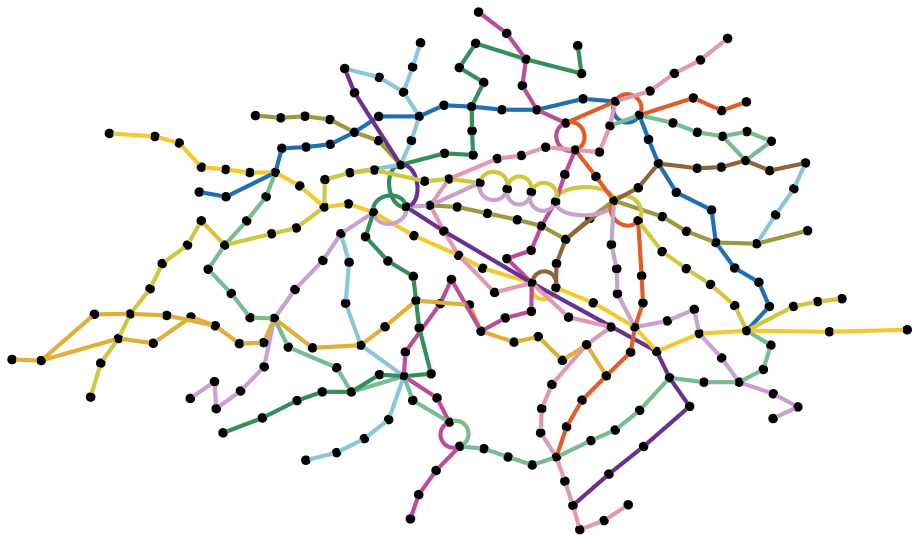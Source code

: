 graph G {
    layout=neato;
    overlap=false;
    graph [dpi=300];
    "(2, Esplanade de la Défense)" [pos="2.25,48.88833!",shape="point", fontsize=8];
    "(1, La Défense)" [pos="2.238539,48.891852!",shape="point", fontsize=8];
    "(3, Pont de Neuilly)" [pos="2.257692,48.885661!",shape="point", fontsize=8];
    "(4, Les Sablons)" [pos="2.27223,48.88094!",shape="point", fontsize=8];
    "(5, Porte Maillot)" [pos="2.28258384736155,48.8781626526965!",shape="point", fontsize=8];
    "(6, Argentine)" [pos="2.28943541854221,48.8756673756517!",shape="point", fontsize=8];
    "(7, Charles de Gaulle - Etoile)" [pos="2.29581177523576,48.874994575223!",shape="point", fontsize=8];
    "(8, George V)" [pos="2.30075978497892,48.872037763641!",shape="point", fontsize=8];
    "(9, Franklin D. Roosevelt)" [pos="2.30948819233711,48.8687248870505!",shape="point", fontsize=8];
    "(10, Champs-Elysées - Clemenceau)" [pos="2.31446450132278,48.8676562912457!",shape="point", fontsize=8];
    "(11, Concorde)" [pos="2.32296144579826,48.8665579920016!",shape="point", fontsize=8];
    "(12, Tuileries)" [pos="2.32967809471164,48.8644778383665!",shape="point", fontsize=8];
    "(13, Palais Royal - Musée du Louvre)" [pos="2.33645436775425,48.862222264626!",shape="point", fontsize=8];
    "(14, Louvre - Rivoli)" [pos="2.34096962328527,48.8608712117595!",shape="point", fontsize=8];
    "(15, Châtelet)" [pos="2.34816099123458,48.8569534598372!",shape="point", fontsize=8];
    "(16, Hôtel de Ville)" [pos="2.3520676701391,48.8573524042377!",shape="point", fontsize=8];
    "(17, Saint-Paul)" [pos="2.36088525627519,48.8551874206563!",shape="point", fontsize=8];
    "(18, Bastille)" [pos="2.36871896103409,48.8520542925495!",shape="point", fontsize=8];
    "(19, Gare de Lyon)" [pos="2.3731565937892,48.8456832057876!",shape="point", fontsize=8];
    "(20, Reuilly - Diderot)" [pos="2.38720107040939,48.8472129257497!",shape="point", fontsize=8];
    "(21, Nation)" [pos="2.39584398872374,48.8480842890258!",shape="point", fontsize=8];
    "(22, Porte de Vincennes)" [pos="2.4108049967015,48.8470077301404!",shape="point", fontsize=8];
    "(23, Château de Vincennes)" [pos="2.44054009540611,48.8443175133653!",shape="point", fontsize=8];
    "(25, Victor Hugo)" [pos="2.28582876591298,48.8699260814626!",shape="point", fontsize=8];
    "(24, Porte Dauphine)" [pos="2.27763271754527,48.8713967943003!",shape="point", fontsize=8];
    "(26, Ternes)" [pos="2.29811328861724,48.8782277299144!",shape="point", fontsize=8];
    "(27, Courcelles)" [pos="2.30329436242521,48.8792652531651!",shape="point", fontsize=8];
    "(28, Monceau)" [pos="2.3094129673747,48.8805687691788!",shape="point", fontsize=8];
    "(29, Villiers)" [pos="2.31581509264638,48.8810731821276!",shape="point", fontsize=8];
    "(30, Rome)" [pos="2.32135917382297,48.8823458178481!",shape="point", fontsize=8];
    "(31, Place de Clichy)" [pos="2.32795832801022,48.8836690873247!",shape="point", fontsize=8];
    "(32, Blanche)" [pos="2.33248437543436,48.8837663535292!",shape="point", fontsize=8];
    "(33, Pigalle)" [pos="2.33721116470113,48.8820209311193!",shape="point", fontsize=8];
    "(34, Anvers)" [pos="2.34415484033029,48.8828685678959!",shape="point", fontsize=8];
    "(35, Barbès - Rochechouart)" [pos="2.3506070793551,48.8837760886089!",shape="point", fontsize=8];
    "(36, La Chapelle)" [pos="2.3604041692741,48.8843864099048!",shape="point", fontsize=8];
    "(37, Stalingrad)" [pos="2.36577437055817,48.8843205479219!",shape="point", fontsize=8];
    "(38, Jaurès)" [pos="2.37143895998561,48.8830239124814!",shape="point", fontsize=8];
    "(39, Colonel Fabien)" [pos="2.37046757479386,48.8776498075734!",shape="point", fontsize=8];
    "(40, Belleville)" [pos="2.37673558655729,48.8722866011648!",shape="point", fontsize=8];
    "(41, Couronnes)" [pos="2.38028898292719,48.8691933441843!",shape="point", fontsize=8];
    "(42, Ménilmontant)" [pos="2.3834303882303,48.8663901391973!",shape="point", fontsize=8];
    "(43, Père Lachaise)" [pos="2.38757989125445,48.8624498439893!",shape="point", fontsize=8];
    "(44, Philippe Auguste)" [pos="2.39049759674529,48.8580894271876!",shape="point", fontsize=8];
    "(45, Alexandre Dumas)" [pos="2.39471273375548,48.8562446774892!",shape="point", fontsize=8];
    "(46, Avron)" [pos="2.3981875566594,48.851648542649!",shape="point", fontsize=8];
    "(48, Pereire)" [pos="2.29768318601258,48.8848443217919!",shape="point", fontsize=8];
    "(47, Porte de Champerret)" [pos="2.29211248215884,48.8856523921859!",shape="point", fontsize=8];
    "(49, Wagram)" [pos="2.30467308758443,48.8838463897792!",shape="point", fontsize=8];
    "(50, Malesherbes)" [pos="2.30948784696001,48.8828400216298!",shape="point", fontsize=8];
    "(51, Europe)" [pos="2.32218591952051,48.8787531630967!",shape="point", fontsize=8];
    "(52, Saint-Lazare)" [pos="2.32548839067261,48.8753813150599!",shape="point", fontsize=8];
    "(55, Quatre Septembre)" [pos="2.33631873559549,48.8696590964362!",shape="point", fontsize=8];
    "(54, Opéra)" [pos="2.33104728671124,48.8714374280492!",shape="point", fontsize=8];
    "(56, Bourse)" [pos="2.34066537071104,48.8687567967076!",shape="point", fontsize=8];
    "(57, Sentier)" [pos="2.34755381593779,48.8673466033457!",shape="point", fontsize=8];
    "(58, Réaumur - Sébastopol)" [pos="2.35205078710284,48.8663817558035!",shape="point", fontsize=8];
    "(59, Arts et Métiers)" [pos="2.35650814364354,48.8652996116968!",shape="point", fontsize=8];
    "(60, Temple)" [pos="2.36156123452636,48.8667566284863!",shape="point", fontsize=8];
    "(61, République)" [pos="2.36330234078045,48.8675123568631!",shape="point", fontsize=8];
    "(62, Parmentier)" [pos="2.3747477503599,48.8652523948625!",shape="point", fontsize=8];
    "(63, Rue Saint-Maur)" [pos="2.38050775608986,48.8641177000146!",shape="point", fontsize=8];
    "(64, Gambetta)" [pos="2.39853730570457,48.8650325635159!",shape="point", fontsize=8];
    "(65, Porte de Bagnolet)" [pos="2.40875422118954,48.8645393719864!",shape="point", fontsize=8];
    "(70, Simplon)" [pos="2.34759605535164,48.8941244426855!",shape="point", fontsize=8];
    "(69, Porte de Clignancourt)" [pos="2.34462409910279,48.8975256303301!",shape="point", fontsize=8];
    "(71, Marcadet - Poissonniers)" [pos="2.34968154172248,48.8912804388966!",shape="point", fontsize=8];
    "(72, Château Rouge)" [pos="2.34936580800484,48.8870788765196!",shape="point", fontsize=8];
    "(73, Gare du Nord)" [pos="2.35680878820541,48.8795917064621!",shape="point", fontsize=8];
    "(74, Gare de l'Est)" [pos="2.35806459441865,48.8761629935184!",shape="point", fontsize=8];
    "(75, Château d'Eau)" [pos="2.35605174140158,48.8724469166474!",shape="point", fontsize=8];
    "(76, Strasbourg - Saint-Denis)" [pos="2.35449161656383,48.8696235816895!",shape="point", fontsize=8];
    "(77, Etienne Marcel)" [pos="2.34897619687911,48.8637030110762!",shape="point", fontsize=8];
    "(78, Les Halles)" [pos="2.34612732517368,48.8625048393913!",shape="point", fontsize=8];
    "(79, Cité)" [pos="2.34723223493191,48.8549338481585!",shape="point", fontsize=8];
    "(80, Saint-Michel)" [pos="2.34399179903329,48.8535940766199!",shape="point", fontsize=8];
    "(81, Odéon)" [pos="2.34069229106652,48.8520245535667!",shape="point", fontsize=8];
    "(82, Saint-Germain-des-Prés)" [pos="2.33394781079819,48.8535745628742!",shape="point", fontsize=8];
    "(83, Saint-Sulpice)" [pos="2.33061195308154,48.8512086266185!",shape="point", fontsize=8];
    "(84, Saint-Placide)" [pos="2.32705481506631,48.8470066506411!",shape="point", fontsize=8];
    "(85, Montparnasse Bienvenue)" [pos="2.323989185205,48.8438236103062!",shape="point", fontsize=8];
    "(86, Vavin)" [pos="2.3288628540691,48.8420523223441!",shape="point", fontsize=8];
    "(87, Raspail)" [pos="2.33046699371987,48.8391563585773!",shape="point", fontsize=8];
    "(88, Denfert-Rochereau)" [pos="2.33201883521639,48.833948692744!",shape="point", fontsize=8];
    "(89, Mouton-Duvernet)" [pos="2.32988764040842,48.8313375846232!",shape="point", fontsize=8];
    "(90, Alésia)" [pos="2.32709323494845,48.8282010632709!",shape="point", fontsize=8];
    "(91, Porte d'Orléans)" [pos="2.3254932653821,48.8234163501918!",shape="point", fontsize=8];
    "(93, Ourcq)" [pos="2.38665201675988,48.886915952247!",shape="point", fontsize=8];
    "(92, Porte de Pantin)" [pos="2.39212297232815,48.8884592103989!",shape="point", fontsize=8];
    "(94, Laumière)" [pos="2.37939098935239,48.8851338471378!",shape="point", fontsize=8];
    "(95, Jacques Bonsergent)" [pos="2.36102390204892,48.8706209253172!",shape="point", fontsize=8];
    "(96, Oberkampf)" [pos="2.36815584539455,48.8647770975732!",shape="point", fontsize=8];
    "(97, Richard-Lenoir)" [pos="2.37181363047695,48.8598769369206!",shape="point", fontsize=8];
    "(98, Bréguet-Sabin)" [pos="2.37019466858975,48.8562440537382!",shape="point", fontsize=8];
    "(99, Quai de la Rapée)" [pos="2.3658846507504,48.8464273245315!",shape="point", fontsize=8];
    "(100, Gare d'Austerlitz)" [pos="2.36417731069183,48.8434054085772!",shape="point", fontsize=8];
    "(101, Saint-Marcel)" [pos="2.36072185971764,48.8385124457356!",shape="point", fontsize=8];
    "(102, Campo-Formio)" [pos="2.35874195669934,48.835542932801!",shape="point", fontsize=8];
    "(103, Place d'Italie)" [pos="2.35550159148148,48.8309657123443!",shape="point", fontsize=8];
    "(68, Pelleport)" [pos="2.40149679228792,48.8684648860667!",shape="point", fontsize=8];
    "(67, Saint-Fargeau)" [pos="2.40449818316887,48.8718433712749!",shape="point", fontsize=8];
    "(66, Porte des Lilas)" [pos="2.4070619733808,48.87656859808!",shape="point", fontsize=8];
    "(104, Kléber)" [pos="2.29314613724863,48.871489411987!",shape="point", fontsize=8];
    "(105, Boissière)" [pos="2.29003283760744,48.8668483424692!",shape="point", fontsize=8];
    "(106, Trocadéro)" [pos="2.28749279696644,48.8634876640714!",shape="point", fontsize=8];
    "(107, Passy)" [pos="2.28583941888146,48.8575150886722!",shape="point", fontsize=8];
    "(108, Bir-Hakeim)" [pos="2.2894007376346,48.8539253674278!",shape="point", fontsize=8];
    "(109, Dupleix)" [pos="2.29366372673104,48.8504116248585!",shape="point", fontsize=8];
    "(110, La Motte-Picquet - Grenelle)" [pos="2.29852572623663,48.8496308034842!",shape="point", fontsize=8];
    "(111, Cambronne)" [pos="2.30294172833761,48.8475431112453!",shape="point", fontsize=8];
    "(112, Sèvres-Lecourbe)" [pos="2.30952961043039,48.8456476817025!",shape="point", fontsize=8];
    "(113, Pasteur)" [pos="2.31291468047394,48.842528386595!",shape="point", fontsize=8];
    "(114, Edgar Quinet)" [pos="2.3252865779433,48.84090350075!",shape="point", fontsize=8];
    "(115, Saint-Jacques)" [pos="2.33715437092501,48.8329160052708!",shape="point", fontsize=8];
    "(116, Glacière)" [pos="2.3434382366787,48.8311159466681!",shape="point", fontsize=8];
    "(117, Corvisart)" [pos="2.35061122592617,48.829860012364!",shape="point", fontsize=8];
    "(118, Nationale)" [pos="2.36280417159351,48.8332352787279!",shape="point", fontsize=8];
    "(119, Chevaleret)" [pos="2.36808128297274,48.8349630811609!",shape="point", fontsize=8];
    "(120, Quai de la Gare)" [pos="2.37276624894817,48.8370742696613!",shape="point", fontsize=8];
    "(121, Bercy)" [pos="2.37946307018526,48.8401760271736!",shape="point", fontsize=8];
    "(122, Dugommier)" [pos="2.38959977007981,48.8390365273806!",shape="point", fontsize=8];
    "(123, Daumesnil)" [pos="2.39614862848937,48.8394340071049!",shape="point", fontsize=8];
    "(124, Bel-Air)" [pos="2.40086713199526,48.8414273312853!",shape="point", fontsize=8];
    "(125, Picpus)" [pos="2.40127453882237,48.8451032465536!",shape="point", fontsize=8];
    "(127, Corentin Cariou)" [pos="2.38229155716463,48.8946726591084!",shape="point", fontsize=8];
    "(126, Porte de la Villette)" [pos="2.38586903314334,48.8978026914078!",shape="point", fontsize=8];
    "(128, Crimée)" [pos="2.37693573698238,48.8908857579809!",shape="point", fontsize=8];
    "(129, Riquet)" [pos="2.3736694647432,48.8881572611178!",shape="point", fontsize=8];
    "(130, Louis Blanc)" [pos="2.36442486249368,48.881206210878!",shape="point", fontsize=8];
    "(131, Château Landon)" [pos="2.36201793551061,48.8784414547844!",shape="point", fontsize=8];
    "(132, Poissonnière)" [pos="2.34873975139007,48.8771648483022!",shape="point", fontsize=8];
    "(133, Cadet)" [pos="2.34444630970227,48.8759632841275!",shape="point", fontsize=8];
    "(134, Le Peletier)" [pos="2.34015055970637,48.8749594050929!",shape="point", fontsize=8];
    "(135, Chaussée d'Antin - La Fayette)" [pos="2.3337385944087,48.8731342048266!",shape="point", fontsize=8];
    "(136, Pyramides)" [pos="2.33462360600492,48.8657555264287!",shape="point", fontsize=8];
    "(137, Pont Neuf)" [pos="2.34177674914854,48.8585463383202!",shape="point", fontsize=8];
    "(138, Pont Marie)" [pos="2.3573766690444,48.8534598594796!",shape="point", fontsize=8];
    "(139, Sully - Morland)" [pos="2.36185316969725,48.8512714074456!",shape="point", fontsize=8];
    "(140, Jussieu)" [pos="2.35493167182323,48.8461978906888!",shape="point", fontsize=8];
    "(141, Place Monge)" [pos="2.35215486857877,48.8426663846946!",shape="point", fontsize=8];
    "(142, Censier - Daubenton)" [pos="2.3516265726055,48.8402262475657!",shape="point", fontsize=8];
    "(143, Les Gobelins)" [pos="2.35241680189827,48.8358416213962!",shape="point", fontsize=8];
    "(144, Tolbiac)" [pos="2.35731843921319,48.8261368608053!",shape="point", fontsize=8];
    "(145, Maison Blanche)" [pos="2.35841294615594,48.8221495051266!",shape="point", fontsize=8];
    "(146, Porte d'Italie)" [pos="2.35952973310717,48.8191065956103!",shape="point", fontsize=8];
    "(147, Porte de Choisy)" [pos="2.36467859404946,48.8200559281997!",shape="point", fontsize=8];
    "(148, Porte d'Ivry)" [pos="2.36951125431949,48.8214890346144!",shape="point", fontsize=8];
    "(149, Bolivar)" [pos="2.37412487118754,48.8807896620271!",shape="point", fontsize=8];
    "(150, Buttes Chaumont)" [pos="2.38156984208801,48.8784990874506!",shape="point", fontsize=8];
    "(151, Botzaris)" [pos="2.38890095131574,48.8795349903204!",shape="point", fontsize=8];
    "(152, Place des Fêtes)" [pos="2.3931393703605,48.8767236610252!",shape="point", fontsize=8];
    "(153, Pré-Saint-Gervais)" [pos="2.39858077069353,48.8801595797163!",shape="point", fontsize=8];
    "(154, Danube)" [pos="2.39322847122749,48.8819492139726!",shape="point", fontsize=8];
    "(156, Lourmel)" [pos="2.28224195985507,48.8386608627116!",shape="point", fontsize=8];
    "(155, Balard)" [pos="2.2783626618092,48.8366678938828!",shape="point", fontsize=8];
    "(157, Boucicaut)" [pos="2.28791843112456,48.841024160045!",shape="point", fontsize=8];
    "(158, Félix Faure)" [pos="2.29184722036797,48.8426843338484!",shape="point", fontsize=8];
    "(159, Commerce)" [pos="2.29379684219286,48.8446115114202!",shape="point", fontsize=8];
    "(160, Ecole Militaire)" [pos="2.30634568382008,48.8549196596389!",shape="point", fontsize=8];
    "(161, La Tour-Maubourg)" [pos="2.31047353593698,48.8577270225864!",shape="point", fontsize=8];
    "(162, Invalides)" [pos="2.31463266044452,48.861092010433!",shape="point", fontsize=8];
    "(163, Madeleine)" [pos="2.32581004879328,48.8705446757682!",shape="point", fontsize=8];
    "(164, Richelieu - Drouot)" [pos="2.33859122153854,48.8721358693699!",shape="point", fontsize=8];
    "(165, Grands Boulevards)" [pos="2.34320726640509,48.8715047688147!",shape="point", fontsize=8];
    "(166, Bonne Nouvelle)" [pos="2.34848136571839,48.8705712985549!",shape="point", fontsize=8];
    "(167, Filles du Calvaire)" [pos="2.3667452977427,48.8630698825026!",shape="point", fontsize=8];
    "(168, Saint-Sébastien - Froissart)" [pos="2.36726153971727,48.8609681448082!",shape="point", fontsize=8];
    "(169, Chemin Vert)" [pos="2.36809508538599,48.8570873668721!",shape="point", fontsize=8];
    "(170, Ledru-Rollin)" [pos="2.37614122331859,48.8513377658502!",shape="point", fontsize=8];
    "(171, Faidherbe - Chaligny)" [pos="2.38402856638311,48.8501105431855!",shape="point", fontsize=8];
    "(172, Montgallet)" [pos="2.39040001363536,48.8440050747607!",shape="point", fontsize=8];
    "(173, Michel Bizot)" [pos="2.402366739988,48.8370774300875!",shape="point", fontsize=8];
    "(174, Porte Dorée)" [pos="2.40587391298756,48.8350173731456!",shape="point", fontsize=8];
    "(175, Porte de Charenton)" [pos="2.40251187285007,48.8334492219311!",shape="point", fontsize=8];
    "(177, Exelmans)" [pos="2.25980084514434,48.8425802753283!",shape="point", fontsize=8];
    "(176, Porte de Saint-Cloud)" [pos="2.25704619292215,48.8379584046712!",shape="point", fontsize=8];
    "(178, Michel-Ange - Molitor)" [pos="2.2615119169052,48.844911226615!",shape="point", fontsize=8];
    "(179, Michel-Ange - Auteuil)" [pos="2.26398952533333,48.8479753532281!",shape="point", fontsize=8];
    "(180, Jasmin)" [pos="2.26793329164707,48.8524334177774!",shape="point", fontsize=8];
    "(181, Ranelagh)" [pos="2.26994815793463,48.8555035574475!",shape="point", fontsize=8];
    "(182, La Muette)" [pos="2.27409624466972,48.8580919659505!",shape="point", fontsize=8];
    "(183, Rue de la Pompe)" [pos="2.27788589795906,48.8639517079318!",shape="point", fontsize=8];
    "(184, Iéna)" [pos="2.29386422568227,48.8647800213093!",shape="point", fontsize=8];
    "(185, Alma - Marceau)" [pos="2.30110435239267,48.8646471469577!",shape="point", fontsize=8];
    "(186, Saint-Philippe du Roule)" [pos="2.31013720568782,48.8721551301294!",shape="point", fontsize=8];
    "(187, Miromesnil)" [pos="2.31601069312102,48.8734479148472!",shape="point", fontsize=8];
    "(188, Saint-Augustin)" [pos="2.3210135978086,48.8745466119868!",shape="point", fontsize=8];
    "(53, Havre-Caumartin)" [pos="2.32765110341878,48.8736667509971!",shape="point", fontsize=8];
    "(189, Saint-Ambroise)" [pos="2.37388053821155,48.861416656961!",shape="point", fontsize=8];
    "(190, Voltaire)" [pos="2.3800316941488,48.8576624334379!",shape="point", fontsize=8];
    "(191, Charonne)" [pos="2.38478239644889,48.8549394425003!",shape="point", fontsize=8];
    "(192, Rue des Boulets)" [pos="2.38910470503224,48.8522140723837!",shape="point", fontsize=8];
    "(193, Buzenval)" [pos="2.40117076936841,48.8517624388841!",shape="point", fontsize=8];
    "(194, Maraîchers)" [pos="2.40603854479805,48.8527310195318!",shape="point", fontsize=8];
    "(195, Porte de Montreuil)" [pos="2.41071815402749,48.8534826302583!",shape="point", fontsize=8];
    "(211, Boulogne - Jean Jaurès)" [pos="2.23887742,48.84068401!",shape="point", fontsize=8];
    "(210, Boulogne - Pont de Saint-Cloud)" [pos="2.228331,48.840684!",shape="point", fontsize=8];
    "(208, Porte d'Auteuil)" [pos="2.25828074459554,48.847904122681!",shape="point", fontsize=8];
    "(209, Chardon Lagache)" [pos="2.26690547594029,48.8450882982306!",shape="point", fontsize=8];
    "(206, Javel - André Citroën)" [pos="2.27800949652736,48.846181105275!",shape="point", fontsize=8];
    "(207, Eglise d'Auteuil)" [pos="2.26911138902189,48.8471433605089!",shape="point", fontsize=8];
    "(212, Mirabeau)" [pos="2.27306412637283,48.8470775063978!",shape="point", fontsize=8];
    "(205, Charles Michels)" [pos="2.28562101336672,48.8466045314492!",shape="point", fontsize=8];
    "(204, Avenue Emile Zola)" [pos="2.29501899714355,48.8470380127569!",shape="point", fontsize=8];
    "(203, Ségur)" [pos="2.30713784940338,48.8471672690468!",shape="point", fontsize=8];
    "(202, Duroc)" [pos="2.31652121945652,48.8470098926637!",shape="point", fontsize=8];
    "(201, Vaneau)" [pos="2.32135124235473,48.8488945691107!",shape="point", fontsize=8];
    "(200, Sèvres - Babylone)" [pos="2.32685966312174,48.8515653054432!",shape="point", fontsize=8];
    "(199, Mabillon)" [pos="2.33514281934647,48.8528437373513!",shape="point", fontsize=8];
    "(198, Cluny - La Sorbonne)" [pos="2.34489630121208,48.8510268759263!",shape="point", fontsize=8];
    "(197, Maubert - Mutualité)" [pos="2.34828041316949,48.8501954651213!",shape="point", fontsize=8];
    "(196, Cardinal Lemoine)" [pos="2.35132800167318,48.8467000343149!",shape="point", fontsize=8];
    "(213, Rambuteau)" [pos="2.35327394859477,48.8611901560022!",shape="point", fontsize=8];
    "(214, Goncourt)" [pos="2.3707644347484,48.8700070168905!",shape="point", fontsize=8];
    "(215, Pyrénées)" [pos="2.38520291556953,48.8738187892325!",shape="point", fontsize=8];
    "(216, Jourdain)" [pos="2.3893253789101,48.8752473476934!",shape="point", fontsize=8];
    "(217, Télégraphe)" [pos="2.39864808996059,48.8755103832327!",shape="point", fontsize=8];
    "(219, Marx Dormoy)" [pos="2.35980847808402,48.8905795776193!",shape="point", fontsize=8];
    "(218, Porte de la Chapelle)" [pos="2.35924854231036,48.8974024217225!",shape="point", fontsize=8];
    "(220, Jules Joffrin)" [pos="2.34432002938048,48.892492267254!",shape="point", fontsize=8];
    "(221, Lamarck - Caulaincourt)" [pos="2.33858382438319,48.8896818090189!",shape="point", fontsize=8];
    "(222, Abbesses)" [pos="2.33839463522091,48.8843927170434!",shape="point", fontsize=8];
    "(223, Saint-Georges)" [pos="2.33757064037967,48.8784165939537!",shape="point", fontsize=8];
    "(224, Notre-Dame-de-Lorette)" [pos="2.33787361922264,48.8760350303326!",shape="point", fontsize=8];
    "(225, Trinité - d'Estienne d'Orves)" [pos="2.33304917241824,48.8763365063593!",shape="point", fontsize=8];
    "(226, Assemblée Nationale)" [pos="2.32057583664755,48.8610719385779!",shape="point", fontsize=8];
    "(227, Solférino)" [pos="2.32307596425154,48.8585319487804!",shape="point", fontsize=8];
    "(228, Rue du Bac)" [pos="2.32569989845241,48.8558846775373!",shape="point", fontsize=8];
    "(229, Rennes)" [pos="2.32778718478739,48.8483328280924!",shape="point", fontsize=8];
    "(230, Notre-Dame des Champs)" [pos="2.32869580549871,48.8450777446896!",shape="point", fontsize=8];
    "(231, Falguière)" [pos="2.31755123561703,48.8443176825861!",shape="point", fontsize=8];
    "(232, Volontaires)" [pos="2.30798338057685,48.8414117274667!",shape="point", fontsize=8];
    "(233, Vaugirard)" [pos="2.30107451565455,48.8394379171286!",shape="point", fontsize=8];
    "(234, Convention)" [pos="2.29639138648092,48.8371350528567!",shape="point", fontsize=8];
    "(235, Porte de Versailles)" [pos="2.28774170914233,48.8325195315652!",shape="point", fontsize=8];
    "(244, Guy Môquet)" [pos="2.32748325862612,48.8930014410137!",shape="point", fontsize=8];
    "(245, Porte de Saint-Ouen)" [pos="2.32904834074465,48.8974978363796!",shape="point", fontsize=8];
    "(243, La Fourche)" [pos="2.32571411716613,48.887433655789!",shape="point", fontsize=8];
    "(242, Liège)" [pos="2.32685267123976,48.8795349364277!",shape="point", fontsize=8];
    "(241, Varenne)" [pos="2.31511393050966,48.8566249817984!",shape="point", fontsize=8];
    "(240, Saint-François-Xavier)" [pos="2.31428594618056,48.8512915499903!",shape="point", fontsize=8];
    "(239, Gaîté)" [pos="2.32235399677881,48.8385260840742!",shape="point", fontsize=8];
    "(238, Pernety)" [pos="2.3183937066147,48.8340786788266!",shape="point", fontsize=8];
    "(237, Plaisance)" [pos="2.31386048934431,48.8317503621191!",shape="point", fontsize=8];
    "(236, Porte de Vanves)" [pos="2.30533238665747,48.8276134630559!",shape="point", fontsize=8];
    "(246, Brochant)" [pos="2.31990481720936,48.8906518702421!",shape="point", fontsize=8];
    "(247, Porte de Clichy)" [pos="2.31320835075881,48.8944312870695!",shape="point", fontsize=8];
    "(248, Pont Cardinet)" [pos="2.31536814050515,48.888103402695!",shape="point", fontsize=8];
    "(249, Cour Saint-Emilion)" [pos="2.38661785021406,48.8333193028951!",shape="point", fontsize=8];
    "(250, Bibliothèque François Mitterrand)" [pos="2.3764873711683,48.8299257649806!",shape="point", fontsize=8];
    "(251, Olympiades)" [pos="2.36692312153081,48.827123440481!",shape="point", fontsize=8];
    "(2, Esplanade de la Défense)" -- "(1, La Défense)" [color="#F2C931", penwidth=2, style=bold];
    "(3, Pont de Neuilly)" -- "(2, Esplanade de la Défense)" [color="#F2C931", penwidth=2, style=bold];
    "(4, Les Sablons)" -- "(3, Pont de Neuilly)" [color="#F2C931", penwidth=2, style=bold];
    "(5, Porte Maillot)" -- "(4, Les Sablons)" [color="#F2C931", penwidth=2, style=bold];
    "(6, Argentine)" -- "(5, Porte Maillot)" [color="#F2C931", penwidth=2, style=bold];
    "(7, Charles de Gaulle - Etoile)" -- "(6, Argentine)" [color="#F2C931", penwidth=2, style=bold];
    "(8, George V)" -- "(7, Charles de Gaulle - Etoile)" [color="#F2C931", penwidth=2, style=bold];
    "(9, Franklin D. Roosevelt)" -- "(8, George V)" [color="#F2C931", penwidth=2, style=bold];
    "(10, Champs-Elysées - Clemenceau)" -- "(9, Franklin D. Roosevelt)" [color="#F2C931", penwidth=2, style=bold];
    "(11, Concorde)" -- "(10, Champs-Elysées - Clemenceau)" [color="#F2C931", penwidth=2, style=bold];
    "(12, Tuileries)" -- "(11, Concorde)" [color="#F2C931", penwidth=2, style=bold];
    "(13, Palais Royal - Musée du Louvre)" -- "(12, Tuileries)" [color="#F2C931", penwidth=2, style=bold];
    "(14, Louvre - Rivoli)" -- "(13, Palais Royal - Musée du Louvre)" [color="#F2C931", penwidth=2, style=bold];
    "(15, Châtelet)" -- "(14, Louvre - Rivoli)" [color="#F2C931", penwidth=2, style=bold];
    "(16, Hôtel de Ville)" -- "(15, Châtelet)" [color="#F2C931", penwidth=2, style=bold];
    "(17, Saint-Paul)" -- "(16, Hôtel de Ville)" [color="#F2C931", penwidth=2, style=bold];
    "(18, Bastille)" -- "(17, Saint-Paul)" [color="#F2C931", penwidth=2, style=bold];
    "(19, Gare de Lyon)" -- "(18, Bastille)" [color="#F2C931", penwidth=2, style=bold];
    "(20, Reuilly - Diderot)" -- "(19, Gare de Lyon)" [color="#F2C931", penwidth=2, style=bold];
    "(21, Nation)" -- "(20, Reuilly - Diderot)" [color="#F2C931", penwidth=2, style=bold];
    "(22, Porte de Vincennes)" -- "(21, Nation)" [color="#F2C931", penwidth=2, style=bold];
    "(23, Château de Vincennes)" -- "(22, Porte de Vincennes)" [color="#F2C931", penwidth=2, style=bold];
    "(25, Victor Hugo)" -- "(24, Porte Dauphine)" [color="#216EB4", penwidth=2, style=bold];
    "(7, Charles de Gaulle - Etoile)" -- "(25, Victor Hugo)" [color="#216EB4", penwidth=2, style=bold];
    "(26, Ternes)" -- "(7, Charles de Gaulle - Etoile)" [color="#216EB4", penwidth=2, style=bold];
    "(27, Courcelles)" -- "(26, Ternes)" [color="#216EB4", penwidth=2, style=bold];
    "(28, Monceau)" -- "(27, Courcelles)" [color="#216EB4", penwidth=2, style=bold];
    "(29, Villiers)" -- "(28, Monceau)" [color="#216EB4", penwidth=2, style=bold];
    "(30, Rome)" -- "(29, Villiers)" [color="#216EB4", penwidth=2, style=bold];
    "(31, Place de Clichy)" -- "(30, Rome)" [color="#216EB4", penwidth=2, style=bold];
    "(32, Blanche)" -- "(31, Place de Clichy)" [color="#216EB4", penwidth=2, style=bold];
    "(33, Pigalle)" -- "(32, Blanche)" [color="#216EB4", penwidth=2, style=bold];
    "(34, Anvers)" -- "(33, Pigalle)" [color="#216EB4", penwidth=2, style=bold];
    "(35, Barbès - Rochechouart)" -- "(34, Anvers)" [color="#216EB4", penwidth=2, style=bold];
    "(36, La Chapelle)" -- "(35, Barbès - Rochechouart)" [color="#216EB4", penwidth=2, style=bold];
    "(37, Stalingrad)" -- "(36, La Chapelle)" [color="#216EB4", penwidth=2, style=bold];
    "(38, Jaurès)" -- "(37, Stalingrad)" [color="#216EB4", penwidth=2, style=bold];
    "(39, Colonel Fabien)" -- "(38, Jaurès)" [color="#216EB4", penwidth=2, style=bold];
    "(40, Belleville)" -- "(39, Colonel Fabien)" [color="#216EB4", penwidth=2, style=bold];
    "(41, Couronnes)" -- "(40, Belleville)" [color="#216EB4", penwidth=2, style=bold];
    "(42, Ménilmontant)" -- "(41, Couronnes)" [color="#216EB4", penwidth=2, style=bold];
    "(43, Père Lachaise)" -- "(42, Ménilmontant)" [color="#216EB4", penwidth=2, style=bold];
    "(44, Philippe Auguste)" -- "(43, Père Lachaise)" [color="#216EB4", penwidth=2, style=bold];
    "(45, Alexandre Dumas)" -- "(44, Philippe Auguste)" [color="#216EB4", penwidth=2, style=bold];
    "(46, Avron)" -- "(45, Alexandre Dumas)" [color="#216EB4", penwidth=2, style=bold];
    "(21, Nation)" -- "(46, Avron)" [color="#216EB4", penwidth=2, style=bold];
    "(48, Pereire)" -- "(47, Porte de Champerret)" [color="#9A9940", penwidth=2, style=bold];
    "(49, Wagram)" -- "(48, Pereire)" [color="#9A9940", penwidth=2, style=bold];
    "(50, Malesherbes)" -- "(49, Wagram)" [color="#9A9940", penwidth=2, style=bold];
    "(29, Villiers)" -- "(50, Malesherbes)" [color="#9A9940", penwidth=2, style=bold];
    "(51, Europe)" -- "(29, Villiers)" [color="#9A9940", penwidth=2, style=bold];
    "(52, Saint-Lazare)" -- "(51, Europe)" [color="#9A9940", penwidth=2, style=bold];
    "(55, Quatre Septembre)" -- "(54, Opéra)" [color="#9A9940", penwidth=2, style=bold];
    "(56, Bourse)" -- "(55, Quatre Septembre)" [color="#9A9940", penwidth=2, style=bold];
    "(57, Sentier)" -- "(56, Bourse)" [color="#9A9940", penwidth=2, style=bold];
    "(58, Réaumur - Sébastopol)" -- "(57, Sentier)" [color="#9A9940", penwidth=2, style=bold];
    "(59, Arts et Métiers)" -- "(58, Réaumur - Sébastopol)" [color="#9A9940", penwidth=2, style=bold];
    "(60, Temple)" -- "(59, Arts et Métiers)" [color="#9A9940", penwidth=2, style=bold];
    "(61, République)" -- "(60, Temple)" [color="#9A9940", penwidth=2, style=bold];
    "(62, Parmentier)" -- "(61, République)" [color="#9A9940", penwidth=2, style=bold];
    "(63, Rue Saint-Maur)" -- "(62, Parmentier)" [color="#9A9940", penwidth=2, style=bold];
    "(43, Père Lachaise)" -- "(63, Rue Saint-Maur)" [color="#9A9940", penwidth=2, style=bold];
    "(64, Gambetta)" -- "(43, Père Lachaise)" [color="#9A9940", penwidth=2, style=bold];
    "(65, Porte de Bagnolet)" -- "(64, Gambetta)" [color="#9A9940", penwidth=2, style=bold];
    "(70, Simplon)" -- "(69, Porte de Clignancourt)" [color="#BB4D98", penwidth=2, style=bold];
    "(71, Marcadet - Poissonniers)" -- "(70, Simplon)" [color="#BB4D98", penwidth=2, style=bold];
    "(72, Château Rouge)" -- "(71, Marcadet - Poissonniers)" [color="#BB4D98", penwidth=2, style=bold];
    "(35, Barbès - Rochechouart)" -- "(72, Château Rouge)" [color="#BB4D98", penwidth=2, style=bold];
    "(73, Gare du Nord)" -- "(35, Barbès - Rochechouart)" [color="#BB4D98", penwidth=2, style=bold];
    "(74, Gare de l'Est)" -- "(73, Gare du Nord)" [color="#BB4D98", penwidth=2, style=bold];
    "(75, Château d'Eau)" -- "(74, Gare de l'Est)" [color="#BB4D98", penwidth=2, style=bold];
    "(76, Strasbourg - Saint-Denis)" -- "(75, Château d'Eau)" [color="#BB4D98", penwidth=2, style=bold];
    "(58, Réaumur - Sébastopol)" -- "(76, Strasbourg - Saint-Denis)" [color="#BB4D98", penwidth=2, style=bold];
    "(77, Etienne Marcel)" -- "(58, Réaumur - Sébastopol)" [color="#BB4D98", penwidth=2, style=bold];
    "(78, Les Halles)" -- "(77, Etienne Marcel)" [color="#BB4D98", penwidth=2, style=bold];
    "(15, Châtelet)" -- "(78, Les Halles)" [color="#BB4D98", penwidth=2, style=bold];
    "(79, Cité)" -- "(15, Châtelet)" [color="#BB4D98", penwidth=2, style=bold];
    "(80, Saint-Michel)" -- "(79, Cité)" [color="#BB4D98", penwidth=2, style=bold];
    "(81, Odéon)" -- "(80, Saint-Michel)" [color="#BB4D98", penwidth=2, style=bold];
    "(82, Saint-Germain-des-Prés)" -- "(81, Odéon)" [color="#BB4D98", penwidth=2, style=bold];
    "(83, Saint-Sulpice)" -- "(82, Saint-Germain-des-Prés)" [color="#BB4D98", penwidth=2, style=bold];
    "(84, Saint-Placide)" -- "(83, Saint-Sulpice)" [color="#BB4D98", penwidth=2, style=bold];
    "(85, Montparnasse Bienvenue)" -- "(84, Saint-Placide)" [color="#BB4D98", penwidth=2, style=bold];
    "(86, Vavin)" -- "(85, Montparnasse Bienvenue)" [color="#BB4D98", penwidth=2, style=bold];
    "(87, Raspail)" -- "(86, Vavin)" [color="#BB4D98", penwidth=2, style=bold];
    "(88, Denfert-Rochereau)" -- "(87, Raspail)" [color="#BB4D98", penwidth=2, style=bold];
    "(89, Mouton-Duvernet)" -- "(88, Denfert-Rochereau)" [color="#BB4D98", penwidth=2, style=bold];
    "(90, Alésia)" -- "(89, Mouton-Duvernet)" [color="#BB4D98", penwidth=2, style=bold];
    "(91, Porte d'Orléans)" -- "(90, Alésia)" [color="#BB4D98", penwidth=2, style=bold];
    "(93, Ourcq)" -- "(92, Porte de Pantin)" [color="#DE5D29", penwidth=2, style=bold];
    "(94, Laumière)" -- "(93, Ourcq)" [color="#DE5D29", penwidth=2, style=bold];
    "(38, Jaurès)" -- "(94, Laumière)" [color="#DE5D29", penwidth=2, style=bold];
    "(37, Stalingrad)" -- "(38, Jaurès)" [color="#DE5D29", penwidth=2, style=bold];
    "(73, Gare du Nord)" -- "(37, Stalingrad)" [color="#DE5D29", penwidth=2, style=bold];
    "(74, Gare de l'Est)" -- "(73, Gare du Nord)" [color="#DE5D29", penwidth=2, style=bold];
    "(95, Jacques Bonsergent)" -- "(74, Gare de l'Est)" [color="#DE5D29", penwidth=2, style=bold];
    "(61, République)" -- "(95, Jacques Bonsergent)" [color="#DE5D29", penwidth=2, style=bold];
    "(96, Oberkampf)" -- "(61, République)" [color="#DE5D29", penwidth=2, style=bold];
    "(97, Richard-Lenoir)" -- "(96, Oberkampf)" [color="#DE5D29", penwidth=2, style=bold];
    "(98, Bréguet-Sabin)" -- "(97, Richard-Lenoir)" [color="#DE5D29", penwidth=2, style=bold];
    "(18, Bastille)" -- "(98, Bréguet-Sabin)" [color="#DE5D29", penwidth=2, style=bold];
    "(99, Quai de la Rapée)" -- "(18, Bastille)" [color="#DE5D29", penwidth=2, style=bold];
    "(100, Gare d'Austerlitz)" -- "(99, Quai de la Rapée)" [color="#DE5D29", penwidth=2, style=bold];
    "(101, Saint-Marcel)" -- "(100, Gare d'Austerlitz)" [color="#DE5D29", penwidth=2, style=bold];
    "(102, Campo-Formio)" -- "(101, Saint-Marcel)" [color="#DE5D29", penwidth=2, style=bold];
    "(103, Place d'Italie)" -- "(102, Campo-Formio)" [color="#DE5D29", penwidth=2, style=bold];
    "(68, Pelleport)" -- "(64, Gambetta)" [color="#89C7D6", penwidth=2, style=bold];
    "(67, Saint-Fargeau)" -- "(68, Pelleport)" [color="#89C7D6", penwidth=2, style=bold];
    "(66, Porte des Lilas)" -- "(67, Saint-Fargeau)" [color="#89C7D6", penwidth=2, style=bold];
    "(104, Kléber)" -- "(7, Charles de Gaulle - Etoile)" [color="#79BB92", penwidth=2, style=bold];
    "(105, Boissière)" -- "(104, Kléber)" [color="#79BB92", penwidth=2, style=bold];
    "(106, Trocadéro)" -- "(105, Boissière)" [color="#79BB92", penwidth=2, style=bold];
    "(107, Passy)" -- "(106, Trocadéro)" [color="#79BB92", penwidth=2, style=bold];
    "(108, Bir-Hakeim)" -- "(107, Passy)" [color="#79BB92", penwidth=2, style=bold];
    "(109, Dupleix)" -- "(108, Bir-Hakeim)" [color="#79BB92", penwidth=2, style=bold];
    "(110, La Motte-Picquet - Grenelle)" -- "(109, Dupleix)" [color="#79BB92", penwidth=2, style=bold];
    "(111, Cambronne)" -- "(110, La Motte-Picquet - Grenelle)" [color="#79BB92", penwidth=2, style=bold];
    "(112, Sèvres-Lecourbe)" -- "(111, Cambronne)" [color="#79BB92", penwidth=2, style=bold];
    "(113, Pasteur)" -- "(112, Sèvres-Lecourbe)" [color="#79BB92", penwidth=2, style=bold];
    "(85, Montparnasse Bienvenue)" -- "(113, Pasteur)" [color="#79BB92", penwidth=2, style=bold];
    "(114, Edgar Quinet)" -- "(85, Montparnasse Bienvenue)" [color="#79BB92", penwidth=2, style=bold];
    "(87, Raspail)" -- "(114, Edgar Quinet)" [color="#79BB92", penwidth=2, style=bold];
    "(88, Denfert-Rochereau)" -- "(87, Raspail)" [color="#79BB92", penwidth=2, style=bold];
    "(115, Saint-Jacques)" -- "(88, Denfert-Rochereau)" [color="#79BB92", penwidth=2, style=bold];
    "(116, Glacière)" -- "(115, Saint-Jacques)" [color="#79BB92", penwidth=2, style=bold];
    "(117, Corvisart)" -- "(116, Glacière)" [color="#79BB92", penwidth=2, style=bold];
    "(103, Place d'Italie)" -- "(117, Corvisart)" [color="#79BB92", penwidth=2, style=bold];
    "(118, Nationale)" -- "(103, Place d'Italie)" [color="#79BB92", penwidth=2, style=bold];
    "(119, Chevaleret)" -- "(118, Nationale)" [color="#79BB92", penwidth=2, style=bold];
    "(120, Quai de la Gare)" -- "(119, Chevaleret)" [color="#79BB92", penwidth=2, style=bold];
    "(121, Bercy)" -- "(120, Quai de la Gare)" [color="#79BB92", penwidth=2, style=bold];
    "(122, Dugommier)" -- "(121, Bercy)" [color="#79BB92", penwidth=2, style=bold];
    "(123, Daumesnil)" -- "(122, Dugommier)" [color="#79BB92", penwidth=2, style=bold];
    "(124, Bel-Air)" -- "(123, Daumesnil)" [color="#79BB92", penwidth=2, style=bold];
    "(125, Picpus)" -- "(124, Bel-Air)" [color="#79BB92", penwidth=2, style=bold];
    "(21, Nation)" -- "(125, Picpus)" [color="#79BB92", penwidth=2, style=bold];
    "(127, Corentin Cariou)" -- "(126, Porte de la Villette)" [color="#DF9AB1", penwidth=2, style=bold];
    "(128, Crimée)" -- "(127, Corentin Cariou)" [color="#DF9AB1", penwidth=2, style=bold];
    "(129, Riquet)" -- "(128, Crimée)" [color="#DF9AB1", penwidth=2, style=bold];
    "(37, Stalingrad)" -- "(129, Riquet)" [color="#DF9AB1", penwidth=2, style=bold];
    "(130, Louis Blanc)" -- "(37, Stalingrad)" [color="#DF9AB1", penwidth=2, style=bold];
    "(131, Château Landon)" -- "(130, Louis Blanc)" [color="#DF9AB1", penwidth=2, style=bold];
    "(74, Gare de l'Est)" -- "(131, Château Landon)" [color="#DF9AB1", penwidth=2, style=bold];
    "(132, Poissonnière)" -- "(74, Gare de l'Est)" [color="#DF9AB1", penwidth=2, style=bold];
    "(133, Cadet)" -- "(132, Poissonnière)" [color="#DF9AB1", penwidth=2, style=bold];
    "(134, Le Peletier)" -- "(133, Cadet)" [color="#DF9AB1", penwidth=2, style=bold];
    "(135, Chaussée d'Antin - La Fayette)" -- "(134, Le Peletier)" [color="#DF9AB1", penwidth=2, style=bold];
    "(54, Opéra)" -- "(135, Chaussée d'Antin - La Fayette)" [color="#DF9AB1", penwidth=2, style=bold];
    "(136, Pyramides)" -- "(54, Opéra)" [color="#DF9AB1", penwidth=2, style=bold];
    "(13, Palais Royal - Musée du Louvre)" -- "(136, Pyramides)" [color="#DF9AB1", penwidth=2, style=bold];
    "(137, Pont Neuf)" -- "(13, Palais Royal - Musée du Louvre)" [color="#DF9AB1", penwidth=2, style=bold];
    "(15, Châtelet)" -- "(137, Pont Neuf)" [color="#DF9AB1", penwidth=2, style=bold];
    "(138, Pont Marie)" -- "(15, Châtelet)" [color="#DF9AB1", penwidth=2, style=bold];
    "(139, Sully - Morland)" -- "(138, Pont Marie)" [color="#DF9AB1", penwidth=2, style=bold];
    "(140, Jussieu)" -- "(139, Sully - Morland)" [color="#DF9AB1", penwidth=2, style=bold];
    "(141, Place Monge)" -- "(140, Jussieu)" [color="#DF9AB1", penwidth=2, style=bold];
    "(142, Censier - Daubenton)" -- "(141, Place Monge)" [color="#DF9AB1", penwidth=2, style=bold];
    "(143, Les Gobelins)" -- "(142, Censier - Daubenton)" [color="#DF9AB1", penwidth=2, style=bold];
    "(103, Place d'Italie)" -- "(143, Les Gobelins)" [color="#DF9AB1", penwidth=2, style=bold];
    "(144, Tolbiac)" -- "(103, Place d'Italie)" [color="#DF9AB1", penwidth=2, style=bold];
    "(145, Maison Blanche)" -- "(144, Tolbiac)" [color="#DF9AB1", penwidth=2, style=bold];
    "(146, Porte d'Italie)" -- "(145, Maison Blanche)" [color="#DF9AB1", penwidth=2, style=bold];
    "(147, Porte de Choisy)" -- "(146, Porte d'Italie)" [color="#DF9AB1", penwidth=2, style=bold];
    "(148, Porte d'Ivry)" -- "(147, Porte de Choisy)" [color="#DF9AB1", penwidth=2, style=bold];
    "(38, Jaurès)" -- "(130, Louis Blanc)" [color="#79BB92", penwidth=2, style=bold];
    "(149, Bolivar)" -- "(38, Jaurès)" [color="#79BB92", penwidth=2, style=bold];
    "(150, Buttes Chaumont)" -- "(149, Bolivar)" [color="#79BB92", penwidth=2, style=bold];
    "(151, Botzaris)" -- "(150, Buttes Chaumont)" [color="#79BB92", penwidth=2, style=bold];
    "(151, Botzaris)" -- "(152, Place des Fêtes)" [color="#79BB92", penwidth=2, style=bold];
    "(152, Place des Fêtes)" -- "(153, Pré-Saint-Gervais)" [color="#79BB92", penwidth=2, style=bold];
    "(153, Pré-Saint-Gervais)" -- "(154, Danube)" [color="#79BB92", penwidth=2, style=bold];
    "(154, Danube)" -- "(151, Botzaris)" [color="#79BB92", penwidth=2, style=bold];
    "(156, Lourmel)" -- "(155, Balard)" [color="#C5A3CA", penwidth=2, style=bold];
    "(157, Boucicaut)" -- "(156, Lourmel)" [color="#C5A3CA", penwidth=2, style=bold];
    "(158, Félix Faure)" -- "(157, Boucicaut)" [color="#C5A3CA", penwidth=2, style=bold];
    "(159, Commerce)" -- "(158, Félix Faure)" [color="#C5A3CA", penwidth=2, style=bold];
    "(110, La Motte-Picquet - Grenelle)" -- "(159, Commerce)" [color="#C5A3CA", penwidth=2, style=bold];
    "(160, Ecole Militaire)" -- "(110, La Motte-Picquet - Grenelle)" [color="#C5A3CA", penwidth=2, style=bold];
    "(161, La Tour-Maubourg)" -- "(160, Ecole Militaire)" [color="#C5A3CA", penwidth=2, style=bold];
    "(162, Invalides)" -- "(161, La Tour-Maubourg)" [color="#C5A3CA", penwidth=2, style=bold];
    "(11, Concorde)" -- "(162, Invalides)" [color="#C5A3CA", penwidth=2, style=bold];
    "(163, Madeleine)" -- "(11, Concorde)" [color="#C5A3CA", penwidth=2, style=bold];
    "(54, Opéra)" -- "(163, Madeleine)" [color="#C5A3CA", penwidth=2, style=bold];
    "(164, Richelieu - Drouot)" -- "(54, Opéra)" [color="#C5A3CA", penwidth=2, style=bold];
    "(165, Grands Boulevards)" -- "(164, Richelieu - Drouot)" [color="#C5A3CA", penwidth=2, style=bold];
    "(166, Bonne Nouvelle)" -- "(165, Grands Boulevards)" [color="#C5A3CA", penwidth=2, style=bold];
    "(76, Strasbourg - Saint-Denis)" -- "(166, Bonne Nouvelle)" [color="#C5A3CA", penwidth=2, style=bold];
    "(61, République)" -- "(76, Strasbourg - Saint-Denis)" [color="#C5A3CA", penwidth=2, style=bold];
    "(167, Filles du Calvaire)" -- "(61, République)" [color="#C5A3CA", penwidth=2, style=bold];
    "(168, Saint-Sébastien - Froissart)" -- "(167, Filles du Calvaire)" [color="#C5A3CA", penwidth=2, style=bold];
    "(169, Chemin Vert)" -- "(168, Saint-Sébastien - Froissart)" [color="#C5A3CA", penwidth=2, style=bold];
    "(18, Bastille)" -- "(169, Chemin Vert)" [color="#C5A3CA", penwidth=2, style=bold];
    "(170, Ledru-Rollin)" -- "(18, Bastille)" [color="#C5A3CA", penwidth=2, style=bold];
    "(171, Faidherbe - Chaligny)" -- "(170, Ledru-Rollin)" [color="#C5A3CA", penwidth=2, style=bold];
    "(20, Reuilly - Diderot)" -- "(171, Faidherbe - Chaligny)" [color="#C5A3CA", penwidth=2, style=bold];
    "(172, Montgallet)" -- "(20, Reuilly - Diderot)" [color="#C5A3CA", penwidth=2, style=bold];
    "(123, Daumesnil)" -- "(172, Montgallet)" [color="#C5A3CA", penwidth=2, style=bold];
    "(173, Michel Bizot)" -- "(123, Daumesnil)" [color="#C5A3CA", penwidth=2, style=bold];
    "(174, Porte Dorée)" -- "(173, Michel Bizot)" [color="#C5A3CA", penwidth=2, style=bold];
    "(175, Porte de Charenton)" -- "(174, Porte Dorée)" [color="#C5A3CA", penwidth=2, style=bold];
    "(177, Exelmans)" -- "(176, Porte de Saint-Cloud)" [color="#CDC83F", penwidth=2, style=bold];
    "(178, Michel-Ange - Molitor)" -- "(177, Exelmans)" [color="#CDC83F", penwidth=2, style=bold];
    "(179, Michel-Ange - Auteuil)" -- "(178, Michel-Ange - Molitor)" [color="#CDC83F", penwidth=2, style=bold];
    "(180, Jasmin)" -- "(179, Michel-Ange - Auteuil)" [color="#CDC83F", penwidth=2, style=bold];
    "(181, Ranelagh)" -- "(180, Jasmin)" [color="#CDC83F", penwidth=2, style=bold];
    "(182, La Muette)" -- "(181, Ranelagh)" [color="#CDC83F", penwidth=2, style=bold];
    "(183, Rue de la Pompe)" -- "(182, La Muette)" [color="#CDC83F", penwidth=2, style=bold];
    "(106, Trocadéro)" -- "(183, Rue de la Pompe)" [color="#CDC83F", penwidth=2, style=bold];
    "(184, Iéna)" -- "(106, Trocadéro)" [color="#CDC83F", penwidth=2, style=bold];
    "(185, Alma - Marceau)" -- "(184, Iéna)" [color="#CDC83F", penwidth=2, style=bold];
    "(9, Franklin D. Roosevelt)" -- "(185, Alma - Marceau)" [color="#CDC83F", penwidth=2, style=bold];
    "(186, Saint-Philippe du Roule)" -- "(9, Franklin D. Roosevelt)" [color="#CDC83F", penwidth=2, style=bold];
    "(187, Miromesnil)" -- "(186, Saint-Philippe du Roule)" [color="#CDC83F", penwidth=2, style=bold];
    "(188, Saint-Augustin)" -- "(187, Miromesnil)" [color="#CDC83F", penwidth=2, style=bold];
    "(53, Havre-Caumartin)" -- "(188, Saint-Augustin)" [color="#CDC83F", penwidth=2, style=bold];
    "(135, Chaussée d'Antin - La Fayette)" -- "(53, Havre-Caumartin)" [color="#CDC83F", penwidth=2, style=bold];
    "(164, Richelieu - Drouot)" -- "(135, Chaussée d'Antin - La Fayette)" [color="#CDC83F", penwidth=2, style=bold];
    "(165, Grands Boulevards)" -- "(164, Richelieu - Drouot)" [color="#CDC83F", penwidth=2, style=bold];
    "(166, Bonne Nouvelle)" -- "(165, Grands Boulevards)" [color="#CDC83F", penwidth=2, style=bold];
    "(76, Strasbourg - Saint-Denis)" -- "(166, Bonne Nouvelle)" [color="#CDC83F", penwidth=2, style=bold];
    "(61, République)" -- "(76, Strasbourg - Saint-Denis)" [color="#CDC83F", penwidth=2, style=bold];
    "(96, Oberkampf)" -- "(61, République)" [color="#CDC83F", penwidth=2, style=bold];
    "(189, Saint-Ambroise)" -- "(96, Oberkampf)" [color="#CDC83F", penwidth=2, style=bold];
    "(190, Voltaire)" -- "(189, Saint-Ambroise)" [color="#CDC83F", penwidth=2, style=bold];
    "(191, Charonne)" -- "(190, Voltaire)" [color="#CDC83F", penwidth=2, style=bold];
    "(192, Rue des Boulets)" -- "(191, Charonne)" [color="#CDC83F", penwidth=2, style=bold];
    "(21, Nation)" -- "(192, Rue des Boulets)" [color="#CDC83F", penwidth=2, style=bold];
    "(193, Buzenval)" -- "(21, Nation)" [color="#CDC83F", penwidth=2, style=bold];
    "(194, Maraîchers)" -- "(193, Buzenval)" [color="#CDC83F", penwidth=2, style=bold];
    "(195, Porte de Montreuil)" -- "(194, Maraîchers)" [color="#CDC83F", penwidth=2, style=bold];
    "(211, Boulogne - Jean Jaurès)" -- "(210, Boulogne - Pont de Saint-Cloud)" [color="#DFB039", penwidth=2, style=bold];
    "(211, Boulogne - Jean Jaurès)" -- "(178, Michel-Ange - Molitor)" [color="#DFB039", penwidth=2, style=bold];
    "(208, Porte d'Auteuil)" -- "(211, Boulogne - Jean Jaurès)" [color="#DFB039", penwidth=2, style=bold];
    "(179, Michel-Ange - Auteuil)" -- "(208, Porte d'Auteuil)" [color="#DFB039", penwidth=2, style=bold];
    "(178, Michel-Ange - Molitor)" -- "(209, Chardon Lagache)" [color="#DFB039", penwidth=2, style=bold];
    "(209, Chardon Lagache)" -- "(212, Mirabeau)" [color="#DFB039", penwidth=2, style=bold];
    "(206, Javel - André Citroën)" -- "(207, Eglise d'Auteuil)" [color="#DFB039", penwidth=2, style=bold];
    "(207, Eglise d'Auteuil)" -- "(179, Michel-Ange - Auteuil)" [color="#DFB039", penwidth=2, style=bold];
    "(212, Mirabeau)" -- "(206, Javel - André Citroën)" [color="#DFB039", penwidth=2, style=bold];
    "(205, Charles Michels)" -- "(206, Javel - André Citroën)" [color="#DFB039", penwidth=2, style=bold];
    "(204, Avenue Emile Zola)" -- "(205, Charles Michels)" [color="#DFB039", penwidth=2, style=bold];
    "(110, La Motte-Picquet - Grenelle)" -- "(204, Avenue Emile Zola)" [color="#DFB039", penwidth=2, style=bold];
    "(203, Ségur)" -- "(110, La Motte-Picquet - Grenelle)" [color="#DFB039", penwidth=2, style=bold];
    "(202, Duroc)" -- "(203, Ségur)" [color="#DFB039", penwidth=2, style=bold];
    "(201, Vaneau)" -- "(202, Duroc)" [color="#DFB039", penwidth=2, style=bold];
    "(200, Sèvres - Babylone)" -- "(201, Vaneau)" [color="#DFB039", penwidth=2, style=bold];
    "(199, Mabillon)" -- "(200, Sèvres - Babylone)" [color="#DFB039", penwidth=2, style=bold];
    "(81, Odéon)" -- "(199, Mabillon)" [color="#DFB039", penwidth=2, style=bold];
    "(198, Cluny - La Sorbonne)" -- "(81, Odéon)" [color="#DFB039", penwidth=2, style=bold];
    "(197, Maubert - Mutualité)" -- "(198, Cluny - La Sorbonne)" [color="#DFB039", penwidth=2, style=bold];
    "(196, Cardinal Lemoine)" -- "(197, Maubert - Mutualité)" [color="#DFB039", penwidth=2, style=bold];
    "(140, Jussieu)" -- "(196, Cardinal Lemoine)" [color="#DFB039", penwidth=2, style=bold];
    "(100, Gare d'Austerlitz)" -- "(140, Jussieu)" [color="#DFB039", penwidth=2, style=bold];
    "(16, Hôtel de Ville)" -- "(15, Châtelet)" [color="#8E6538", penwidth=2, style=bold];
    "(213, Rambuteau)" -- "(16, Hôtel de Ville)" [color="#8E6538", penwidth=2, style=bold];
    "(59, Arts et Métiers)" -- "(213, Rambuteau)" [color="#8E6538", penwidth=2, style=bold];
    "(61, République)" -- "(59, Arts et Métiers)" [color="#8E6538", penwidth=2, style=bold];
    "(214, Goncourt)" -- "(61, République)" [color="#8E6538", penwidth=2, style=bold];
    "(40, Belleville)" -- "(214, Goncourt)" [color="#8E6538", penwidth=2, style=bold];
    "(215, Pyrénées)" -- "(40, Belleville)" [color="#8E6538", penwidth=2, style=bold];
    "(216, Jourdain)" -- "(215, Pyrénées)" [color="#8E6538", penwidth=2, style=bold];
    "(152, Place des Fêtes)" -- "(216, Jourdain)" [color="#8E6538", penwidth=2, style=bold];
    "(217, Télégraphe)" -- "(152, Place des Fêtes)" [color="#8E6538", penwidth=2, style=bold];
    "(66, Porte des Lilas)" -- "(217, Télégraphe)" [color="#8E6538", penwidth=2, style=bold];
    "(219, Marx Dormoy)" -- "(218, Porte de la Chapelle)" [color="#328E5B", penwidth=2, style=bold];
    "(71, Marcadet - Poissonniers)" -- "(219, Marx Dormoy)" [color="#328E5B", penwidth=2, style=bold];
    "(220, Jules Joffrin)" -- "(71, Marcadet - Poissonniers)" [color="#328E5B", penwidth=2, style=bold];
    "(221, Lamarck - Caulaincourt)" -- "(220, Jules Joffrin)" [color="#328E5B", penwidth=2, style=bold];
    "(222, Abbesses)" -- "(221, Lamarck - Caulaincourt)" [color="#328E5B", penwidth=2, style=bold];
    "(33, Pigalle)" -- "(222, Abbesses)" [color="#328E5B", penwidth=2, style=bold];
    "(223, Saint-Georges)" -- "(33, Pigalle)" [color="#328E5B", penwidth=2, style=bold];
    "(224, Notre-Dame-de-Lorette)" -- "(223, Saint-Georges)" [color="#328E5B", penwidth=2, style=bold];
    "(225, Trinité - d'Estienne d'Orves)" -- "(224, Notre-Dame-de-Lorette)" [color="#328E5B", penwidth=2, style=bold];
    "(52, Saint-Lazare)" -- "(225, Trinité - d'Estienne d'Orves)" [color="#328E5B", penwidth=2, style=bold];
    "(163, Madeleine)" -- "(52, Saint-Lazare)" [color="#328E5B", penwidth=2, style=bold];
    "(11, Concorde)" -- "(163, Madeleine)" [color="#328E5B", penwidth=2, style=bold];
    "(226, Assemblée Nationale)" -- "(11, Concorde)" [color="#328E5B", penwidth=2, style=bold];
    "(227, Solférino)" -- "(226, Assemblée Nationale)" [color="#328E5B", penwidth=2, style=bold];
    "(228, Rue du Bac)" -- "(227, Solférino)" [color="#328E5B", penwidth=2, style=bold];
    "(200, Sèvres - Babylone)" -- "(228, Rue du Bac)" [color="#328E5B", penwidth=2, style=bold];
    "(229, Rennes)" -- "(200, Sèvres - Babylone)" [color="#328E5B", penwidth=2, style=bold];
    "(230, Notre-Dame des Champs)" -- "(229, Rennes)" [color="#328E5B", penwidth=2, style=bold];
    "(85, Montparnasse Bienvenue)" -- "(230, Notre-Dame des Champs)" [color="#328E5B", penwidth=2, style=bold];
    "(231, Falguière)" -- "(85, Montparnasse Bienvenue)" [color="#328E5B", penwidth=2, style=bold];
    "(113, Pasteur)" -- "(231, Falguière)" [color="#328E5B", penwidth=2, style=bold];
    "(232, Volontaires)" -- "(113, Pasteur)" [color="#328E5B", penwidth=2, style=bold];
    "(233, Vaugirard)" -- "(232, Volontaires)" [color="#328E5B", penwidth=2, style=bold];
    "(234, Convention)" -- "(233, Vaugirard)" [color="#328E5B", penwidth=2, style=bold];
    "(235, Porte de Versailles)" -- "(234, Convention)" [color="#328E5B", penwidth=2, style=bold];
    "(244, Guy Môquet)" -- "(245, Porte de Saint-Ouen)" [color="#89C7D6", penwidth=2, style=bold];
    "(243, La Fourche)" -- "(244, Guy Môquet)" [color="#89C7D6", penwidth=2, style=bold];
    "(31, Place de Clichy)" -- "(243, La Fourche)" [color="#89C7D6", penwidth=2, style=bold];
    "(242, Liège)" -- "(31, Place de Clichy)" [color="#89C7D6", penwidth=2, style=bold];
    "(52, Saint-Lazare)" -- "(242, Liège)" [color="#89C7D6", penwidth=2, style=bold];
    "(187, Miromesnil)" -- "(52, Saint-Lazare)" [color="#89C7D6", penwidth=2, style=bold];
    "(241, Varenne)" -- "(162, Invalides)" [color="#89C7D6", penwidth=2, style=bold];
    "(240, Saint-François-Xavier)" -- "(241, Varenne)" [color="#89C7D6", penwidth=2, style=bold];
    "(202, Duroc)" -- "(240, Saint-François-Xavier)" [color="#89C7D6", penwidth=2, style=bold];
    "(85, Montparnasse Bienvenue)" -- "(202, Duroc)" [color="#89C7D6", penwidth=2, style=bold];
    "(239, Gaîté)" -- "(85, Montparnasse Bienvenue)" [color="#89C7D6", penwidth=2, style=bold];
    "(238, Pernety)" -- "(239, Gaîté)" [color="#89C7D6", penwidth=2, style=bold];
    "(237, Plaisance)" -- "(238, Pernety)" [color="#89C7D6", penwidth=2, style=bold];
    "(236, Porte de Vanves)" -- "(237, Plaisance)" [color="#89C7D6", penwidth=2, style=bold];
    "(243, La Fourche)" -- "(246, Brochant)" [color="#89C7D6", penwidth=2, style=bold];
    "(246, Brochant)" -- "(247, Porte de Clichy)" [color="#89C7D6", penwidth=2, style=bold];
    "(248, Pont Cardinet)" -- "(247, Porte de Clichy)" [color="#67328E", penwidth=2, style=bold];
    "(52, Saint-Lazare)" -- "(248, Pont Cardinet)" [color="#67328E", penwidth=2, style=bold];
    "(163, Madeleine)" -- "(52, Saint-Lazare)" [color="#67328E", penwidth=2, style=bold];
    "(136, Pyramides)" -- "(163, Madeleine)" [color="#67328E", penwidth=2, style=bold];
    "(15, Châtelet)" -- "(136, Pyramides)" [color="#67328E", penwidth=2, style=bold];
    "(19, Gare de Lyon)" -- "(15, Châtelet)" [color="#67328E", penwidth=2, style=bold];
    "(121, Bercy)" -- "(19, Gare de Lyon)" [color="#67328E", penwidth=2, style=bold];
    "(249, Cour Saint-Emilion)" -- "(121, Bercy)" [color="#67328E", penwidth=2, style=bold];
    "(250, Bibliothèque François Mitterrand)" -- "(249, Cour Saint-Emilion)" [color="#67328E", penwidth=2, style=bold];
    "(251, Olympiades)" -- "(250, Bibliothèque François Mitterrand)" [color="#67328E", penwidth=2, style=bold];
    "(145, Maison Blanche)" -- "(251, Olympiades)" [color="#67328E", penwidth=2, style=bold];
}
